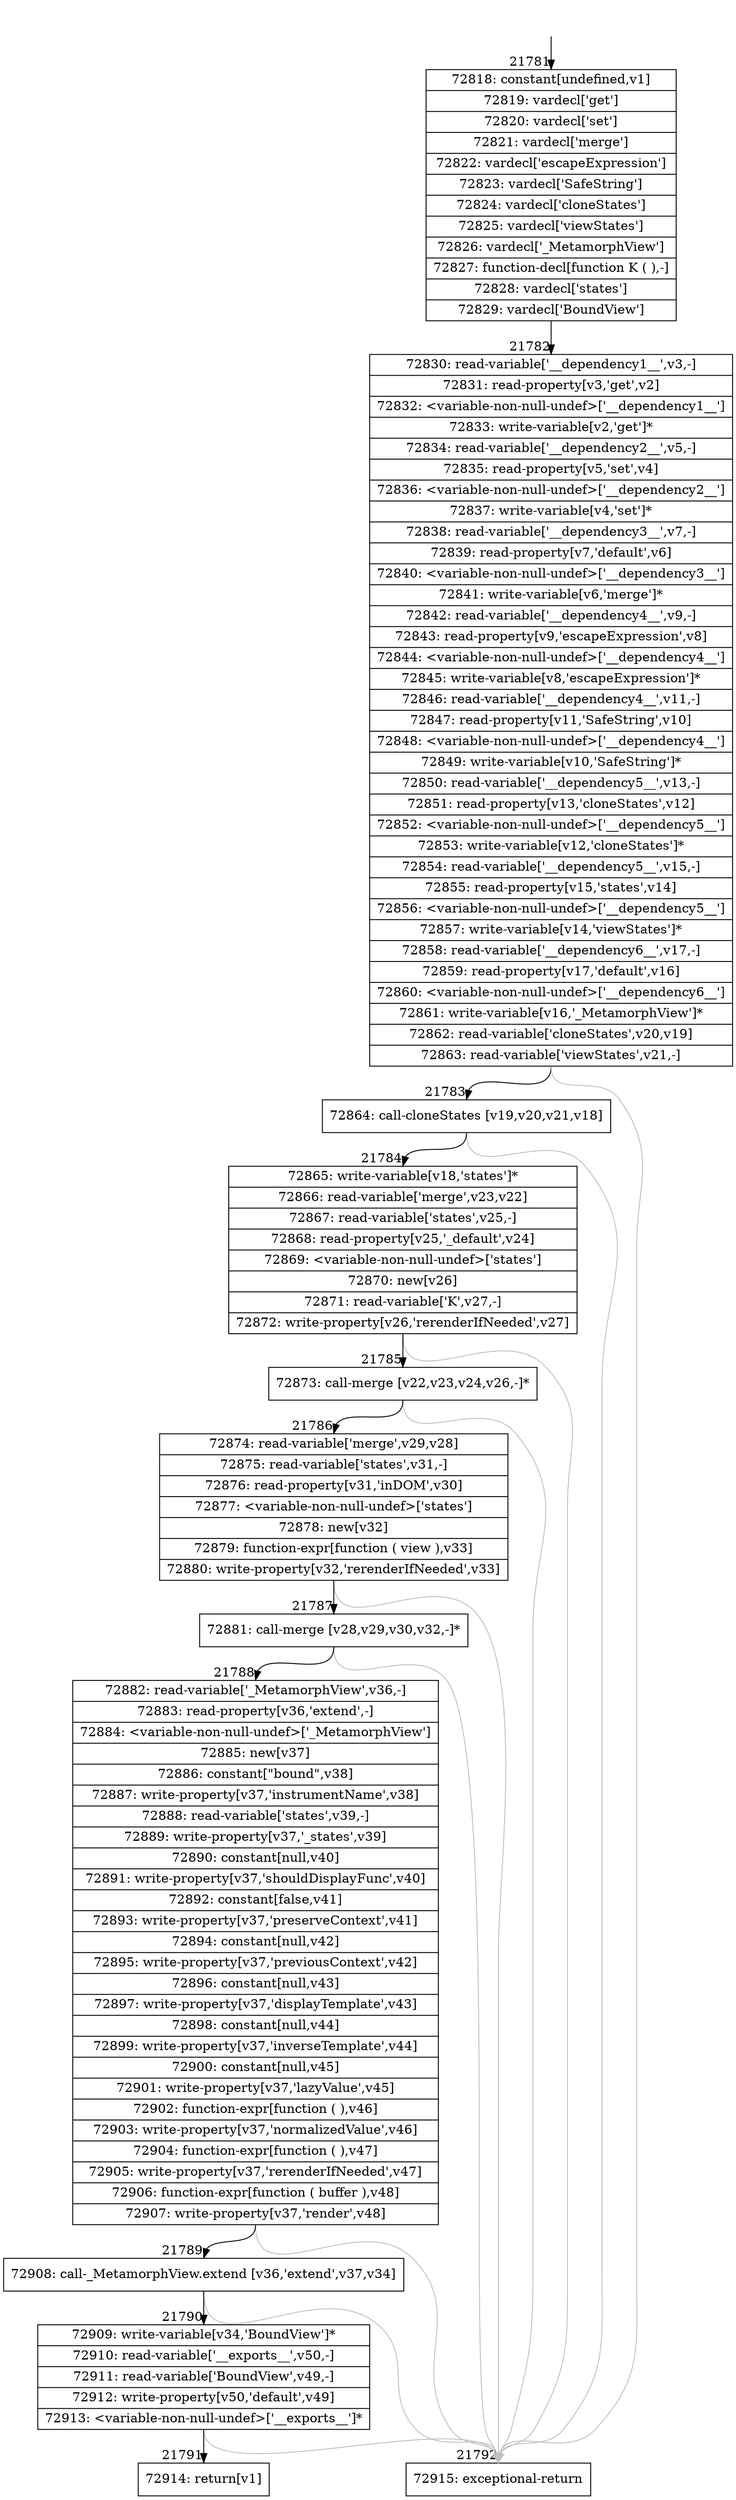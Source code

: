 digraph {
rankdir="TD"
BB_entry1898[shape=none,label=""];
BB_entry1898 -> BB21781 [tailport=s, headport=n, headlabel="    21781"]
BB21781 [shape=record label="{72818: constant[undefined,v1]|72819: vardecl['get']|72820: vardecl['set']|72821: vardecl['merge']|72822: vardecl['escapeExpression']|72823: vardecl['SafeString']|72824: vardecl['cloneStates']|72825: vardecl['viewStates']|72826: vardecl['_MetamorphView']|72827: function-decl[function K ( ),-]|72828: vardecl['states']|72829: vardecl['BoundView']}" ] 
BB21781 -> BB21782 [tailport=s, headport=n, headlabel="      21782"]
BB21782 [shape=record label="{72830: read-variable['__dependency1__',v3,-]|72831: read-property[v3,'get',v2]|72832: \<variable-non-null-undef\>['__dependency1__']|72833: write-variable[v2,'get']*|72834: read-variable['__dependency2__',v5,-]|72835: read-property[v5,'set',v4]|72836: \<variable-non-null-undef\>['__dependency2__']|72837: write-variable[v4,'set']*|72838: read-variable['__dependency3__',v7,-]|72839: read-property[v7,'default',v6]|72840: \<variable-non-null-undef\>['__dependency3__']|72841: write-variable[v6,'merge']*|72842: read-variable['__dependency4__',v9,-]|72843: read-property[v9,'escapeExpression',v8]|72844: \<variable-non-null-undef\>['__dependency4__']|72845: write-variable[v8,'escapeExpression']*|72846: read-variable['__dependency4__',v11,-]|72847: read-property[v11,'SafeString',v10]|72848: \<variable-non-null-undef\>['__dependency4__']|72849: write-variable[v10,'SafeString']*|72850: read-variable['__dependency5__',v13,-]|72851: read-property[v13,'cloneStates',v12]|72852: \<variable-non-null-undef\>['__dependency5__']|72853: write-variable[v12,'cloneStates']*|72854: read-variable['__dependency5__',v15,-]|72855: read-property[v15,'states',v14]|72856: \<variable-non-null-undef\>['__dependency5__']|72857: write-variable[v14,'viewStates']*|72858: read-variable['__dependency6__',v17,-]|72859: read-property[v17,'default',v16]|72860: \<variable-non-null-undef\>['__dependency6__']|72861: write-variable[v16,'_MetamorphView']*|72862: read-variable['cloneStates',v20,v19]|72863: read-variable['viewStates',v21,-]}" ] 
BB21782 -> BB21783 [tailport=s, headport=n, headlabel="      21783"]
BB21782 -> BB21792 [tailport=s, headport=n, color=gray, headlabel="      21792"]
BB21783 [shape=record label="{72864: call-cloneStates [v19,v20,v21,v18]}" ] 
BB21783 -> BB21784 [tailport=s, headport=n, headlabel="      21784"]
BB21783 -> BB21792 [tailport=s, headport=n, color=gray]
BB21784 [shape=record label="{72865: write-variable[v18,'states']*|72866: read-variable['merge',v23,v22]|72867: read-variable['states',v25,-]|72868: read-property[v25,'_default',v24]|72869: \<variable-non-null-undef\>['states']|72870: new[v26]|72871: read-variable['K',v27,-]|72872: write-property[v26,'rerenderIfNeeded',v27]}" ] 
BB21784 -> BB21785 [tailport=s, headport=n, headlabel="      21785"]
BB21784 -> BB21792 [tailport=s, headport=n, color=gray]
BB21785 [shape=record label="{72873: call-merge [v22,v23,v24,v26,-]*}" ] 
BB21785 -> BB21786 [tailport=s, headport=n, headlabel="      21786"]
BB21785 -> BB21792 [tailport=s, headport=n, color=gray]
BB21786 [shape=record label="{72874: read-variable['merge',v29,v28]|72875: read-variable['states',v31,-]|72876: read-property[v31,'inDOM',v30]|72877: \<variable-non-null-undef\>['states']|72878: new[v32]|72879: function-expr[function ( view ),v33]|72880: write-property[v32,'rerenderIfNeeded',v33]}" ] 
BB21786 -> BB21787 [tailport=s, headport=n, headlabel="      21787"]
BB21786 -> BB21792 [tailport=s, headport=n, color=gray]
BB21787 [shape=record label="{72881: call-merge [v28,v29,v30,v32,-]*}" ] 
BB21787 -> BB21788 [tailport=s, headport=n, headlabel="      21788"]
BB21787 -> BB21792 [tailport=s, headport=n, color=gray]
BB21788 [shape=record label="{72882: read-variable['_MetamorphView',v36,-]|72883: read-property[v36,'extend',-]|72884: \<variable-non-null-undef\>['_MetamorphView']|72885: new[v37]|72886: constant[\"bound\",v38]|72887: write-property[v37,'instrumentName',v38]|72888: read-variable['states',v39,-]|72889: write-property[v37,'_states',v39]|72890: constant[null,v40]|72891: write-property[v37,'shouldDisplayFunc',v40]|72892: constant[false,v41]|72893: write-property[v37,'preserveContext',v41]|72894: constant[null,v42]|72895: write-property[v37,'previousContext',v42]|72896: constant[null,v43]|72897: write-property[v37,'displayTemplate',v43]|72898: constant[null,v44]|72899: write-property[v37,'inverseTemplate',v44]|72900: constant[null,v45]|72901: write-property[v37,'lazyValue',v45]|72902: function-expr[function ( ),v46]|72903: write-property[v37,'normalizedValue',v46]|72904: function-expr[function ( ),v47]|72905: write-property[v37,'rerenderIfNeeded',v47]|72906: function-expr[function ( buffer ),v48]|72907: write-property[v37,'render',v48]}" ] 
BB21788 -> BB21789 [tailport=s, headport=n, headlabel="      21789"]
BB21788 -> BB21792 [tailport=s, headport=n, color=gray]
BB21789 [shape=record label="{72908: call-_MetamorphView.extend [v36,'extend',v37,v34]}" ] 
BB21789 -> BB21790 [tailport=s, headport=n, headlabel="      21790"]
BB21789 -> BB21792 [tailport=s, headport=n, color=gray]
BB21790 [shape=record label="{72909: write-variable[v34,'BoundView']*|72910: read-variable['__exports__',v50,-]|72911: read-variable['BoundView',v49,-]|72912: write-property[v50,'default',v49]|72913: \<variable-non-null-undef\>['__exports__']*}" ] 
BB21790 -> BB21791 [tailport=s, headport=n, headlabel="      21791"]
BB21790 -> BB21792 [tailport=s, headport=n, color=gray]
BB21791 [shape=record label="{72914: return[v1]}" ] 
BB21792 [shape=record label="{72915: exceptional-return}" ] 
//#$~ 40755
}
